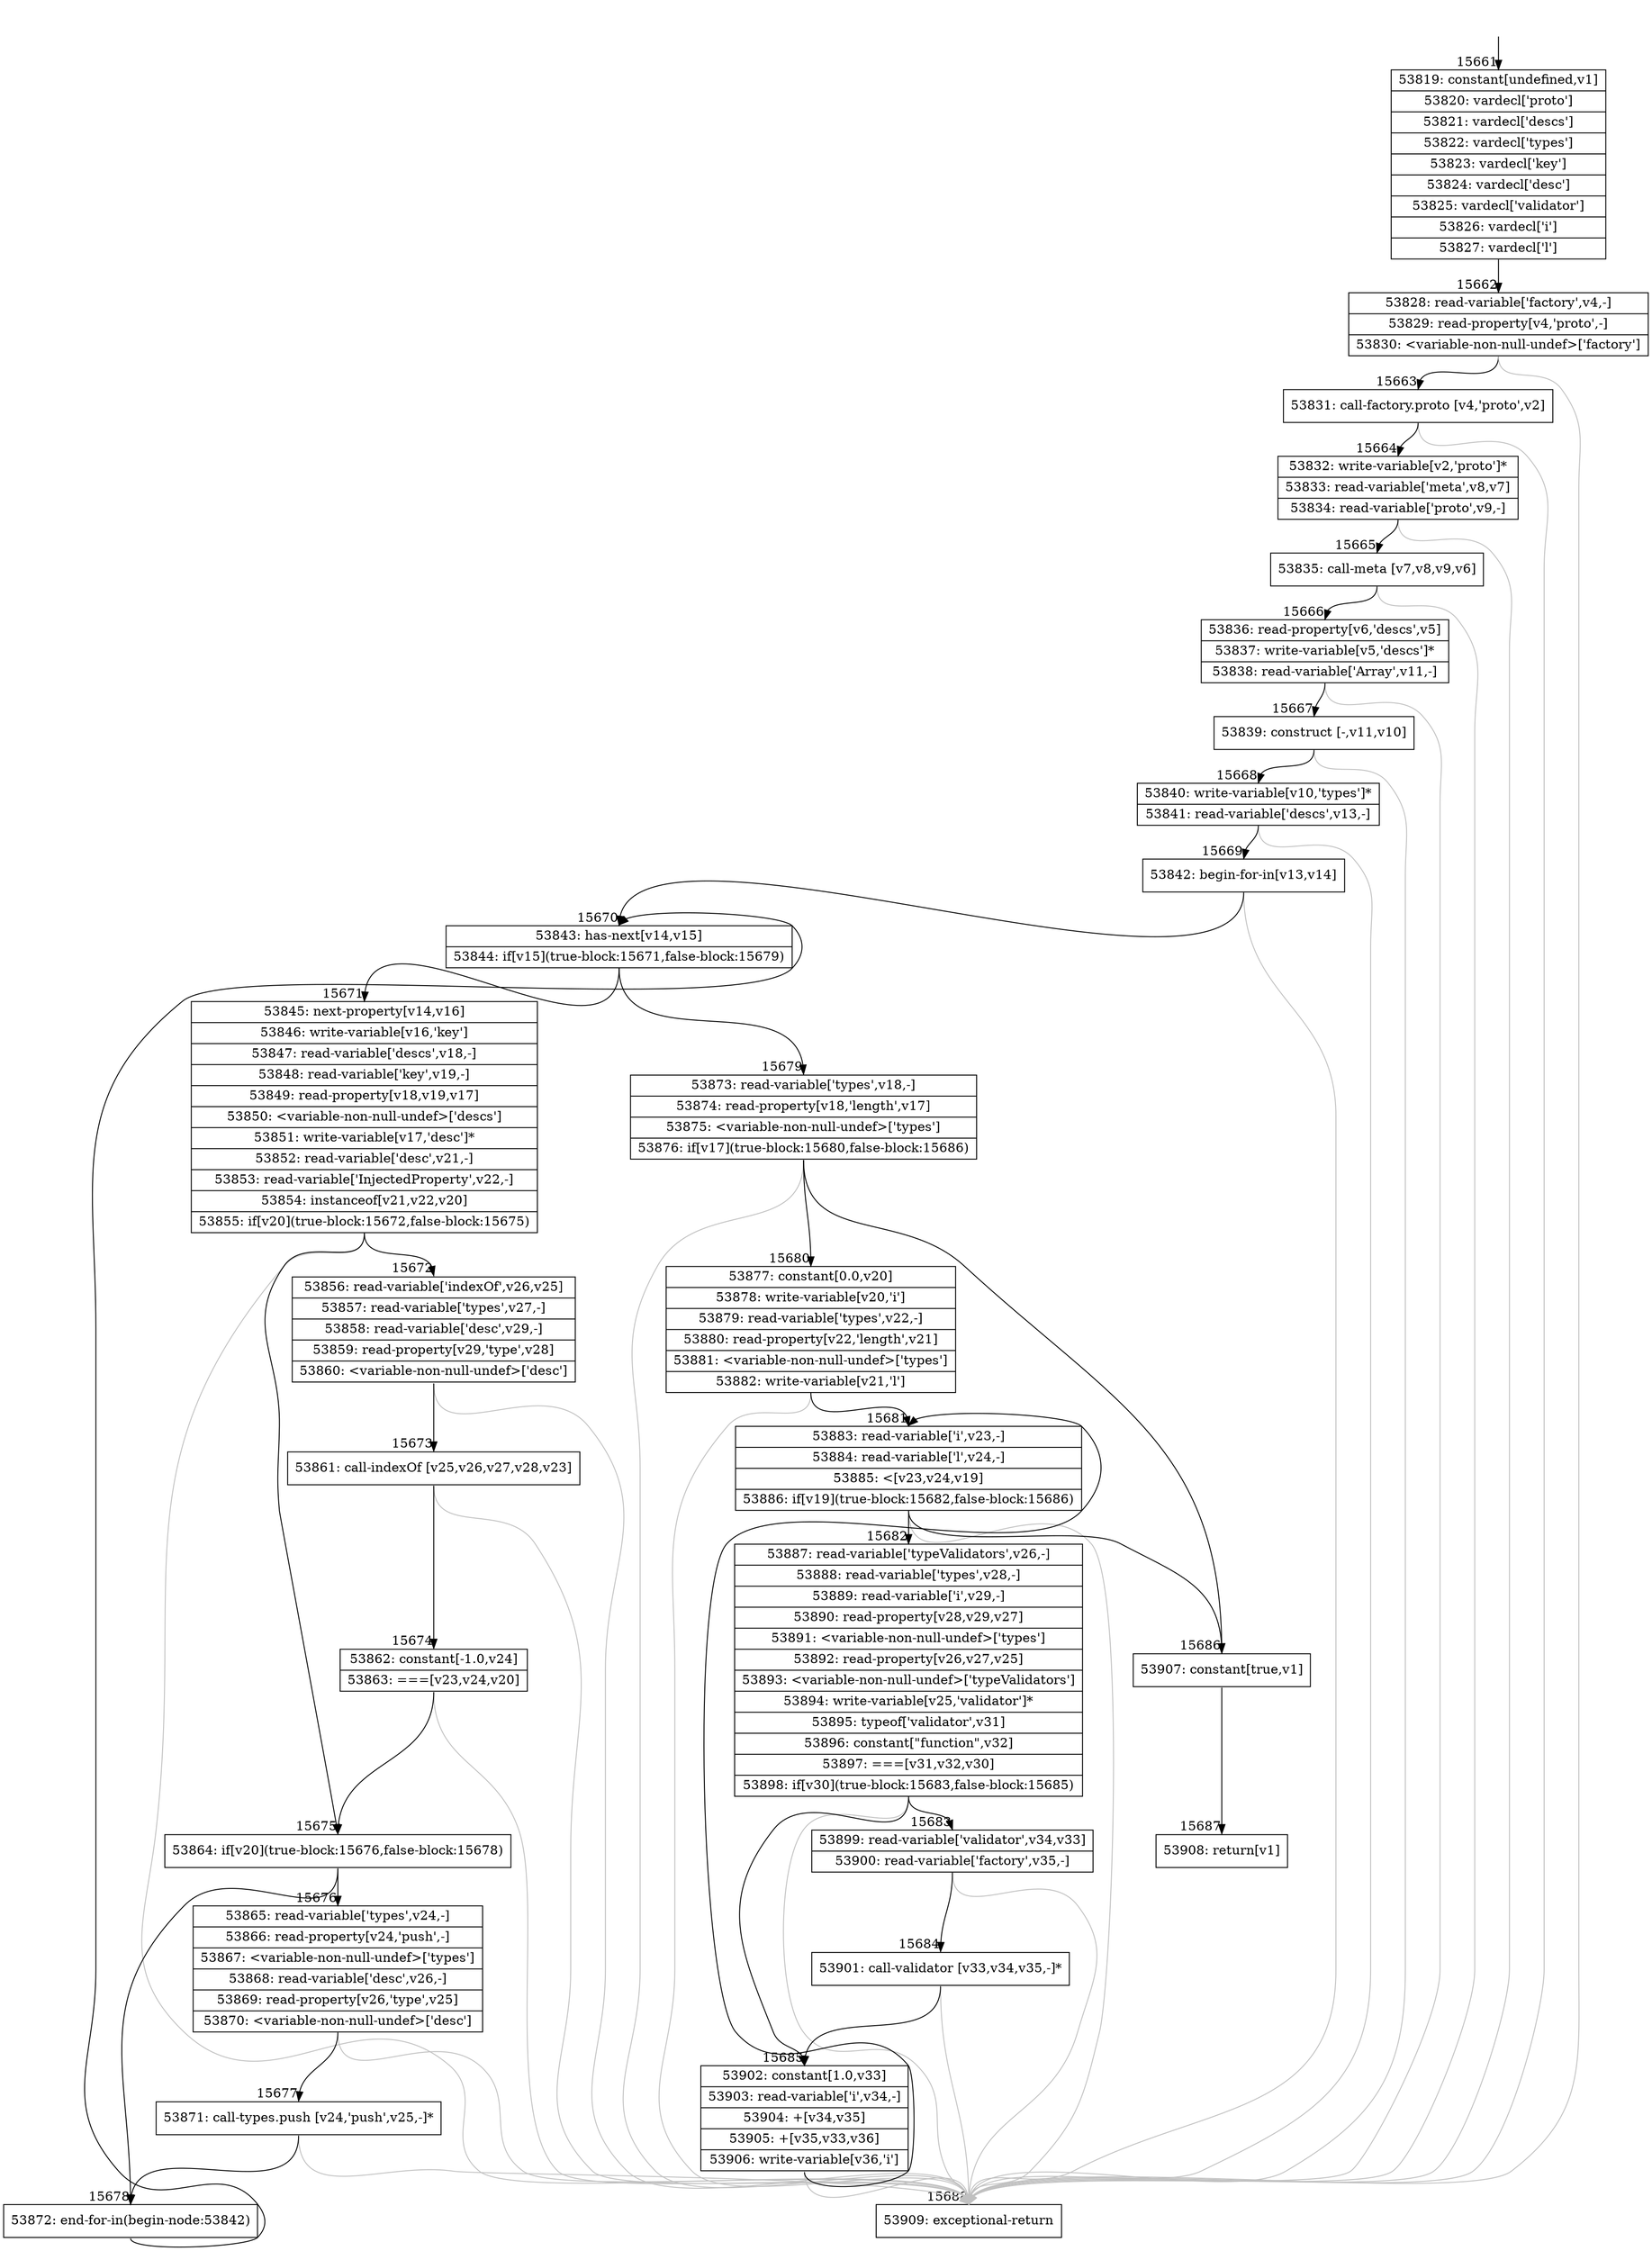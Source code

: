 digraph {
rankdir="TD"
BB_entry1332[shape=none,label=""];
BB_entry1332 -> BB15661 [tailport=s, headport=n, headlabel="    15661"]
BB15661 [shape=record label="{53819: constant[undefined,v1]|53820: vardecl['proto']|53821: vardecl['descs']|53822: vardecl['types']|53823: vardecl['key']|53824: vardecl['desc']|53825: vardecl['validator']|53826: vardecl['i']|53827: vardecl['l']}" ] 
BB15661 -> BB15662 [tailport=s, headport=n, headlabel="      15662"]
BB15662 [shape=record label="{53828: read-variable['factory',v4,-]|53829: read-property[v4,'proto',-]|53830: \<variable-non-null-undef\>['factory']}" ] 
BB15662 -> BB15663 [tailport=s, headport=n, headlabel="      15663"]
BB15662 -> BB15688 [tailport=s, headport=n, color=gray, headlabel="      15688"]
BB15663 [shape=record label="{53831: call-factory.proto [v4,'proto',v2]}" ] 
BB15663 -> BB15664 [tailport=s, headport=n, headlabel="      15664"]
BB15663 -> BB15688 [tailport=s, headport=n, color=gray]
BB15664 [shape=record label="{53832: write-variable[v2,'proto']*|53833: read-variable['meta',v8,v7]|53834: read-variable['proto',v9,-]}" ] 
BB15664 -> BB15665 [tailport=s, headport=n, headlabel="      15665"]
BB15664 -> BB15688 [tailport=s, headport=n, color=gray]
BB15665 [shape=record label="{53835: call-meta [v7,v8,v9,v6]}" ] 
BB15665 -> BB15666 [tailport=s, headport=n, headlabel="      15666"]
BB15665 -> BB15688 [tailport=s, headport=n, color=gray]
BB15666 [shape=record label="{53836: read-property[v6,'descs',v5]|53837: write-variable[v5,'descs']*|53838: read-variable['Array',v11,-]}" ] 
BB15666 -> BB15667 [tailport=s, headport=n, headlabel="      15667"]
BB15666 -> BB15688 [tailport=s, headport=n, color=gray]
BB15667 [shape=record label="{53839: construct [-,v11,v10]}" ] 
BB15667 -> BB15668 [tailport=s, headport=n, headlabel="      15668"]
BB15667 -> BB15688 [tailport=s, headport=n, color=gray]
BB15668 [shape=record label="{53840: write-variable[v10,'types']*|53841: read-variable['descs',v13,-]}" ] 
BB15668 -> BB15669 [tailport=s, headport=n, headlabel="      15669"]
BB15668 -> BB15688 [tailport=s, headport=n, color=gray]
BB15669 [shape=record label="{53842: begin-for-in[v13,v14]}" ] 
BB15669 -> BB15670 [tailport=s, headport=n, headlabel="      15670"]
BB15669 -> BB15688 [tailport=s, headport=n, color=gray]
BB15670 [shape=record label="{53843: has-next[v14,v15]|53844: if[v15](true-block:15671,false-block:15679)}" ] 
BB15670 -> BB15671 [tailport=s, headport=n, headlabel="      15671"]
BB15670 -> BB15679 [tailport=s, headport=n, headlabel="      15679"]
BB15671 [shape=record label="{53845: next-property[v14,v16]|53846: write-variable[v16,'key']|53847: read-variable['descs',v18,-]|53848: read-variable['key',v19,-]|53849: read-property[v18,v19,v17]|53850: \<variable-non-null-undef\>['descs']|53851: write-variable[v17,'desc']*|53852: read-variable['desc',v21,-]|53853: read-variable['InjectedProperty',v22,-]|53854: instanceof[v21,v22,v20]|53855: if[v20](true-block:15672,false-block:15675)}" ] 
BB15671 -> BB15675 [tailport=s, headport=n, headlabel="      15675"]
BB15671 -> BB15672 [tailport=s, headport=n, headlabel="      15672"]
BB15671 -> BB15688 [tailport=s, headport=n, color=gray]
BB15672 [shape=record label="{53856: read-variable['indexOf',v26,v25]|53857: read-variable['types',v27,-]|53858: read-variable['desc',v29,-]|53859: read-property[v29,'type',v28]|53860: \<variable-non-null-undef\>['desc']}" ] 
BB15672 -> BB15673 [tailport=s, headport=n, headlabel="      15673"]
BB15672 -> BB15688 [tailport=s, headport=n, color=gray]
BB15673 [shape=record label="{53861: call-indexOf [v25,v26,v27,v28,v23]}" ] 
BB15673 -> BB15674 [tailport=s, headport=n, headlabel="      15674"]
BB15673 -> BB15688 [tailport=s, headport=n, color=gray]
BB15674 [shape=record label="{53862: constant[-1.0,v24]|53863: ===[v23,v24,v20]}" ] 
BB15674 -> BB15675 [tailport=s, headport=n]
BB15674 -> BB15688 [tailport=s, headport=n, color=gray]
BB15675 [shape=record label="{53864: if[v20](true-block:15676,false-block:15678)}" ] 
BB15675 -> BB15676 [tailport=s, headport=n, headlabel="      15676"]
BB15675 -> BB15678 [tailport=s, headport=n, headlabel="      15678"]
BB15676 [shape=record label="{53865: read-variable['types',v24,-]|53866: read-property[v24,'push',-]|53867: \<variable-non-null-undef\>['types']|53868: read-variable['desc',v26,-]|53869: read-property[v26,'type',v25]|53870: \<variable-non-null-undef\>['desc']}" ] 
BB15676 -> BB15677 [tailport=s, headport=n, headlabel="      15677"]
BB15676 -> BB15688 [tailport=s, headport=n, color=gray]
BB15677 [shape=record label="{53871: call-types.push [v24,'push',v25,-]*}" ] 
BB15677 -> BB15678 [tailport=s, headport=n]
BB15677 -> BB15688 [tailport=s, headport=n, color=gray]
BB15678 [shape=record label="{53872: end-for-in(begin-node:53842)}" ] 
BB15678 -> BB15670 [tailport=s, headport=n]
BB15679 [shape=record label="{53873: read-variable['types',v18,-]|53874: read-property[v18,'length',v17]|53875: \<variable-non-null-undef\>['types']|53876: if[v17](true-block:15680,false-block:15686)}" ] 
BB15679 -> BB15680 [tailport=s, headport=n, headlabel="      15680"]
BB15679 -> BB15686 [tailport=s, headport=n, headlabel="      15686"]
BB15679 -> BB15688 [tailport=s, headport=n, color=gray]
BB15680 [shape=record label="{53877: constant[0.0,v20]|53878: write-variable[v20,'i']|53879: read-variable['types',v22,-]|53880: read-property[v22,'length',v21]|53881: \<variable-non-null-undef\>['types']|53882: write-variable[v21,'l']}" ] 
BB15680 -> BB15681 [tailport=s, headport=n, headlabel="      15681"]
BB15680 -> BB15688 [tailport=s, headport=n, color=gray]
BB15681 [shape=record label="{53883: read-variable['i',v23,-]|53884: read-variable['l',v24,-]|53885: \<[v23,v24,v19]|53886: if[v19](true-block:15682,false-block:15686)}" ] 
BB15681 -> BB15682 [tailport=s, headport=n, headlabel="      15682"]
BB15681 -> BB15686 [tailport=s, headport=n]
BB15681 -> BB15688 [tailport=s, headport=n, color=gray]
BB15682 [shape=record label="{53887: read-variable['typeValidators',v26,-]|53888: read-variable['types',v28,-]|53889: read-variable['i',v29,-]|53890: read-property[v28,v29,v27]|53891: \<variable-non-null-undef\>['types']|53892: read-property[v26,v27,v25]|53893: \<variable-non-null-undef\>['typeValidators']|53894: write-variable[v25,'validator']*|53895: typeof['validator',v31]|53896: constant[\"function\",v32]|53897: ===[v31,v32,v30]|53898: if[v30](true-block:15683,false-block:15685)}" ] 
BB15682 -> BB15683 [tailport=s, headport=n, headlabel="      15683"]
BB15682 -> BB15685 [tailport=s, headport=n, headlabel="      15685"]
BB15682 -> BB15688 [tailport=s, headport=n, color=gray]
BB15683 [shape=record label="{53899: read-variable['validator',v34,v33]|53900: read-variable['factory',v35,-]}" ] 
BB15683 -> BB15684 [tailport=s, headport=n, headlabel="      15684"]
BB15683 -> BB15688 [tailport=s, headport=n, color=gray]
BB15684 [shape=record label="{53901: call-validator [v33,v34,v35,-]*}" ] 
BB15684 -> BB15685 [tailport=s, headport=n]
BB15684 -> BB15688 [tailport=s, headport=n, color=gray]
BB15685 [shape=record label="{53902: constant[1.0,v33]|53903: read-variable['i',v34,-]|53904: +[v34,v35]|53905: +[v35,v33,v36]|53906: write-variable[v36,'i']}" ] 
BB15685 -> BB15681 [tailport=s, headport=n]
BB15685 -> BB15688 [tailport=s, headport=n, color=gray]
BB15686 [shape=record label="{53907: constant[true,v1]}" ] 
BB15686 -> BB15687 [tailport=s, headport=n, headlabel="      15687"]
BB15687 [shape=record label="{53908: return[v1]}" ] 
BB15688 [shape=record label="{53909: exceptional-return}" ] 
//#$~ 28887
}
